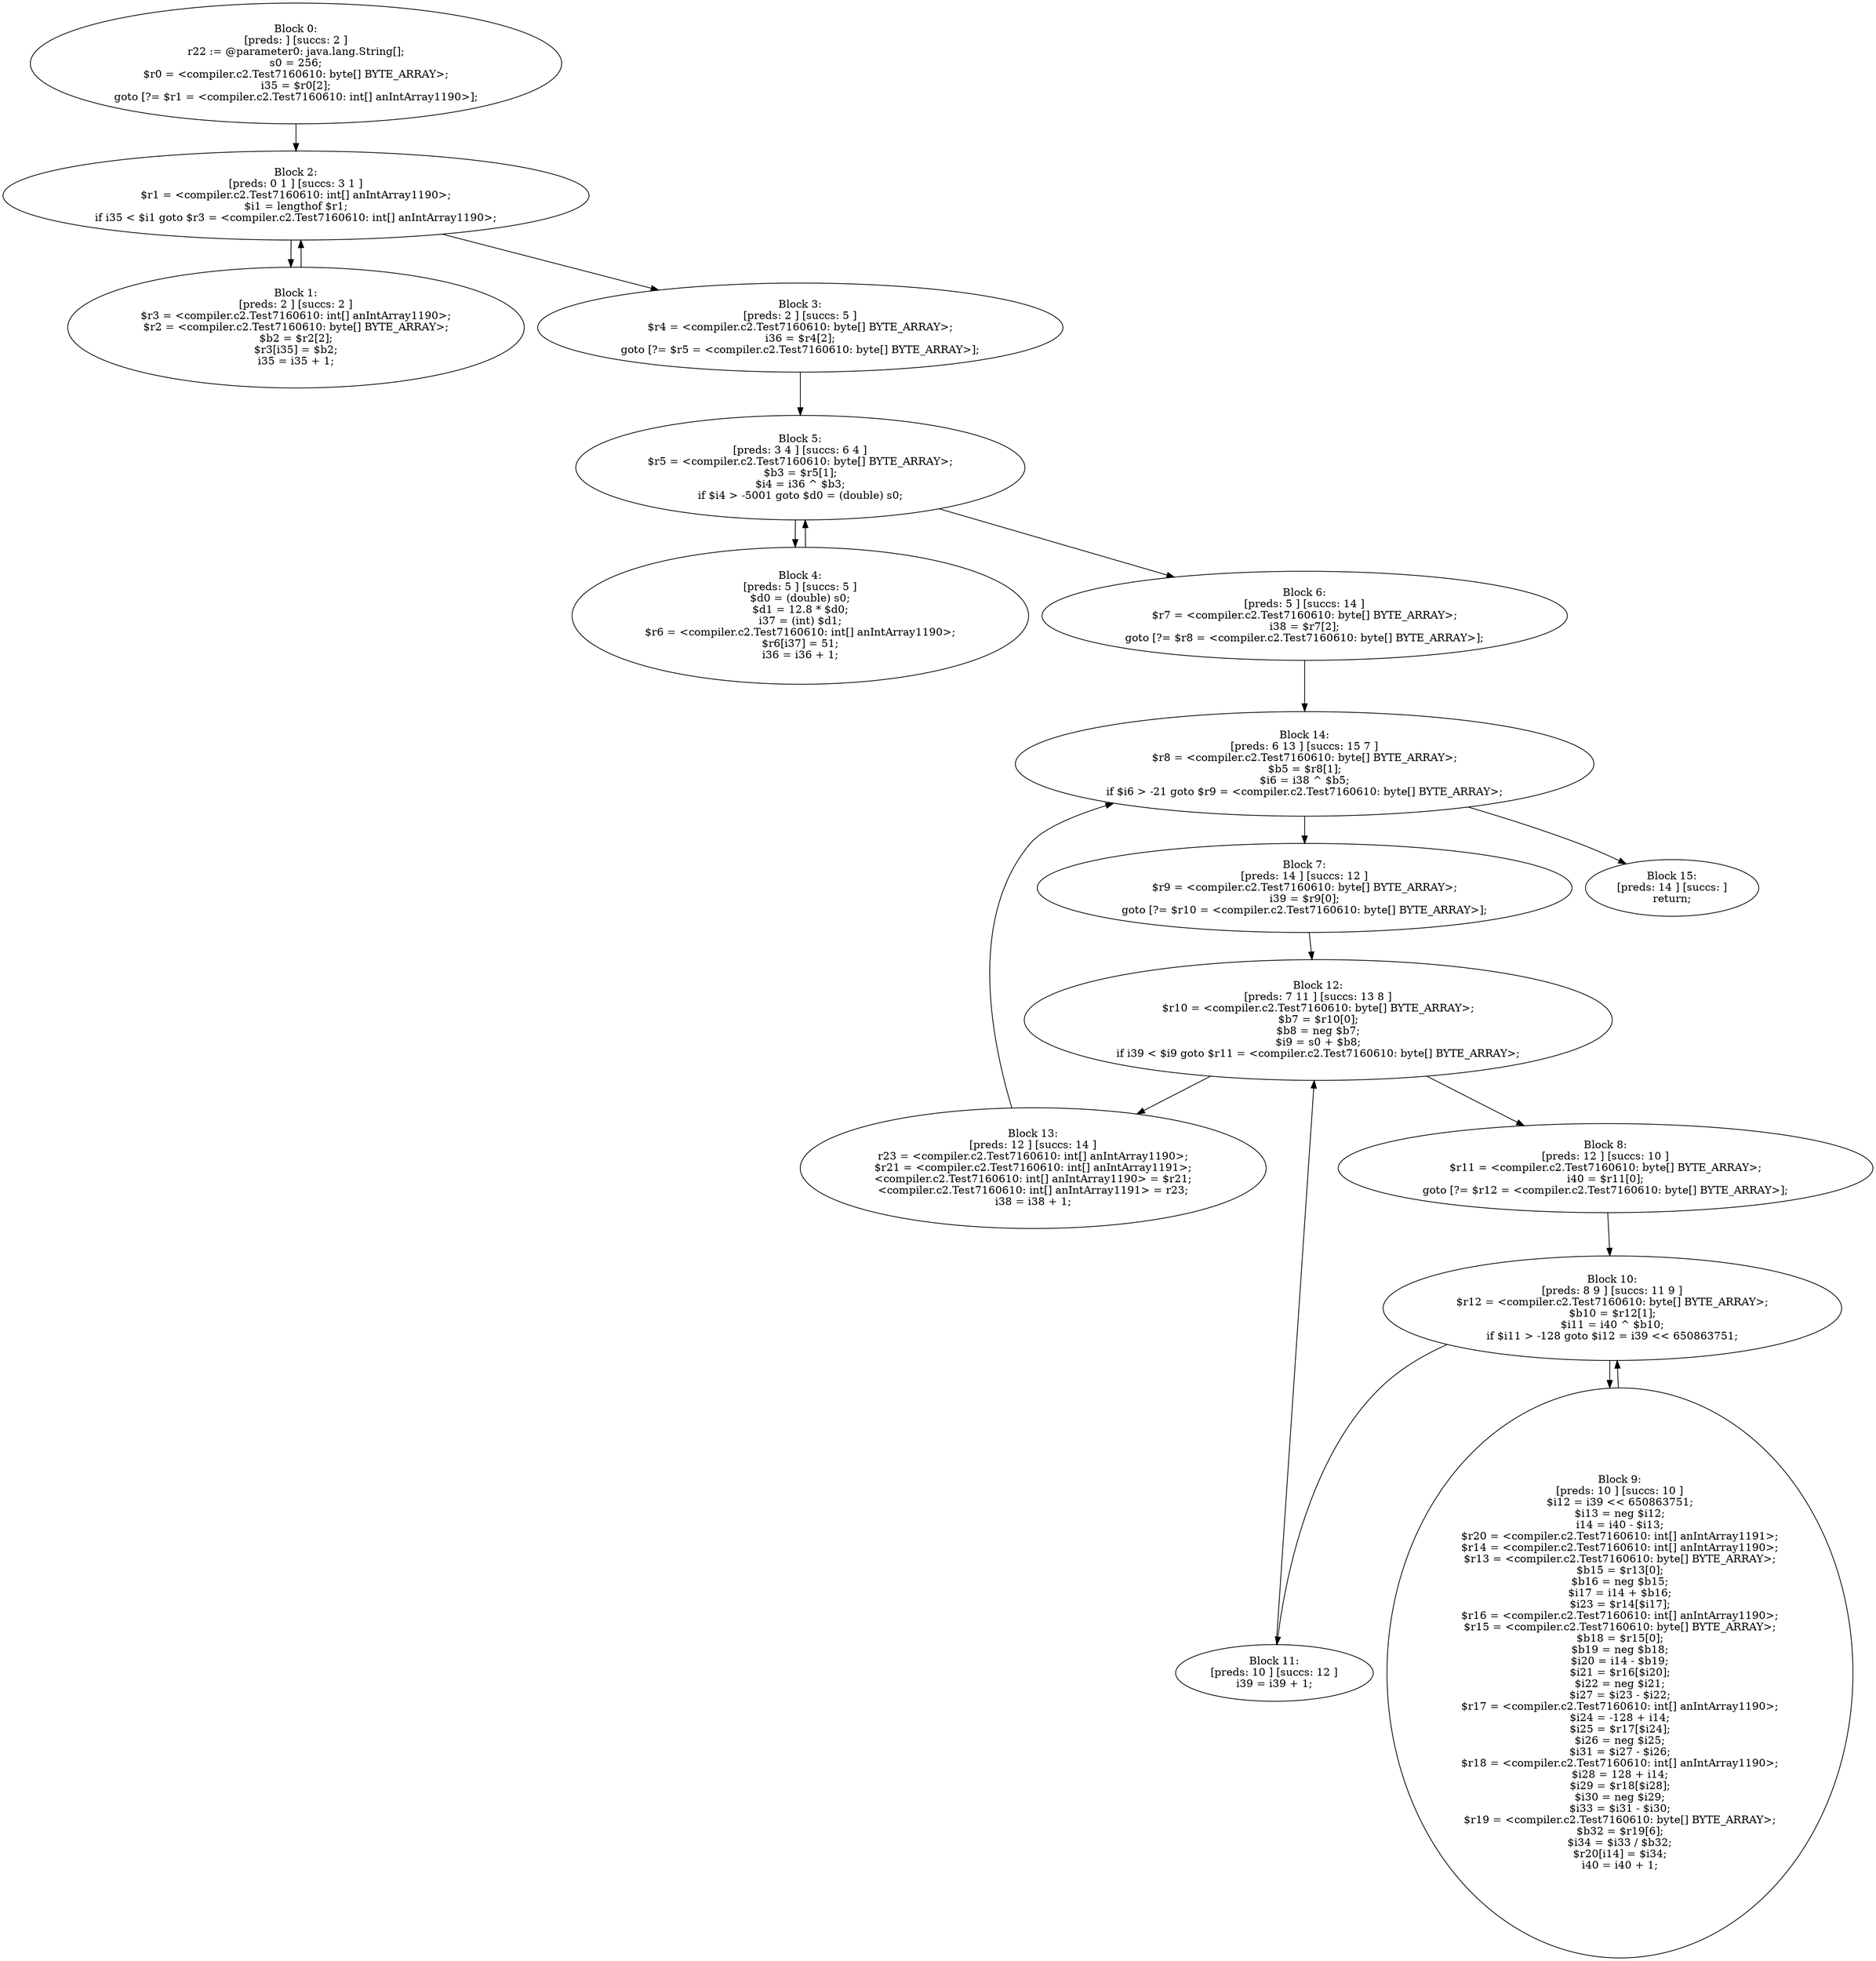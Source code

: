 digraph "unitGraph" {
    "Block 0:
[preds: ] [succs: 2 ]
r22 := @parameter0: java.lang.String[];
s0 = 256;
$r0 = <compiler.c2.Test7160610: byte[] BYTE_ARRAY>;
i35 = $r0[2];
goto [?= $r1 = <compiler.c2.Test7160610: int[] anIntArray1190>];
"
    "Block 1:
[preds: 2 ] [succs: 2 ]
$r3 = <compiler.c2.Test7160610: int[] anIntArray1190>;
$r2 = <compiler.c2.Test7160610: byte[] BYTE_ARRAY>;
$b2 = $r2[2];
$r3[i35] = $b2;
i35 = i35 + 1;
"
    "Block 2:
[preds: 0 1 ] [succs: 3 1 ]
$r1 = <compiler.c2.Test7160610: int[] anIntArray1190>;
$i1 = lengthof $r1;
if i35 < $i1 goto $r3 = <compiler.c2.Test7160610: int[] anIntArray1190>;
"
    "Block 3:
[preds: 2 ] [succs: 5 ]
$r4 = <compiler.c2.Test7160610: byte[] BYTE_ARRAY>;
i36 = $r4[2];
goto [?= $r5 = <compiler.c2.Test7160610: byte[] BYTE_ARRAY>];
"
    "Block 4:
[preds: 5 ] [succs: 5 ]
$d0 = (double) s0;
$d1 = 12.8 * $d0;
i37 = (int) $d1;
$r6 = <compiler.c2.Test7160610: int[] anIntArray1190>;
$r6[i37] = 51;
i36 = i36 + 1;
"
    "Block 5:
[preds: 3 4 ] [succs: 6 4 ]
$r5 = <compiler.c2.Test7160610: byte[] BYTE_ARRAY>;
$b3 = $r5[1];
$i4 = i36 ^ $b3;
if $i4 > -5001 goto $d0 = (double) s0;
"
    "Block 6:
[preds: 5 ] [succs: 14 ]
$r7 = <compiler.c2.Test7160610: byte[] BYTE_ARRAY>;
i38 = $r7[2];
goto [?= $r8 = <compiler.c2.Test7160610: byte[] BYTE_ARRAY>];
"
    "Block 7:
[preds: 14 ] [succs: 12 ]
$r9 = <compiler.c2.Test7160610: byte[] BYTE_ARRAY>;
i39 = $r9[0];
goto [?= $r10 = <compiler.c2.Test7160610: byte[] BYTE_ARRAY>];
"
    "Block 8:
[preds: 12 ] [succs: 10 ]
$r11 = <compiler.c2.Test7160610: byte[] BYTE_ARRAY>;
i40 = $r11[0];
goto [?= $r12 = <compiler.c2.Test7160610: byte[] BYTE_ARRAY>];
"
    "Block 9:
[preds: 10 ] [succs: 10 ]
$i12 = i39 << 650863751;
$i13 = neg $i12;
i14 = i40 - $i13;
$r20 = <compiler.c2.Test7160610: int[] anIntArray1191>;
$r14 = <compiler.c2.Test7160610: int[] anIntArray1190>;
$r13 = <compiler.c2.Test7160610: byte[] BYTE_ARRAY>;
$b15 = $r13[0];
$b16 = neg $b15;
$i17 = i14 + $b16;
$i23 = $r14[$i17];
$r16 = <compiler.c2.Test7160610: int[] anIntArray1190>;
$r15 = <compiler.c2.Test7160610: byte[] BYTE_ARRAY>;
$b18 = $r15[0];
$b19 = neg $b18;
$i20 = i14 - $b19;
$i21 = $r16[$i20];
$i22 = neg $i21;
$i27 = $i23 - $i22;
$r17 = <compiler.c2.Test7160610: int[] anIntArray1190>;
$i24 = -128 + i14;
$i25 = $r17[$i24];
$i26 = neg $i25;
$i31 = $i27 - $i26;
$r18 = <compiler.c2.Test7160610: int[] anIntArray1190>;
$i28 = 128 + i14;
$i29 = $r18[$i28];
$i30 = neg $i29;
$i33 = $i31 - $i30;
$r19 = <compiler.c2.Test7160610: byte[] BYTE_ARRAY>;
$b32 = $r19[6];
$i34 = $i33 / $b32;
$r20[i14] = $i34;
i40 = i40 + 1;
"
    "Block 10:
[preds: 8 9 ] [succs: 11 9 ]
$r12 = <compiler.c2.Test7160610: byte[] BYTE_ARRAY>;
$b10 = $r12[1];
$i11 = i40 ^ $b10;
if $i11 > -128 goto $i12 = i39 << 650863751;
"
    "Block 11:
[preds: 10 ] [succs: 12 ]
i39 = i39 + 1;
"
    "Block 12:
[preds: 7 11 ] [succs: 13 8 ]
$r10 = <compiler.c2.Test7160610: byte[] BYTE_ARRAY>;
$b7 = $r10[0];
$b8 = neg $b7;
$i9 = s0 + $b8;
if i39 < $i9 goto $r11 = <compiler.c2.Test7160610: byte[] BYTE_ARRAY>;
"
    "Block 13:
[preds: 12 ] [succs: 14 ]
r23 = <compiler.c2.Test7160610: int[] anIntArray1190>;
$r21 = <compiler.c2.Test7160610: int[] anIntArray1191>;
<compiler.c2.Test7160610: int[] anIntArray1190> = $r21;
<compiler.c2.Test7160610: int[] anIntArray1191> = r23;
i38 = i38 + 1;
"
    "Block 14:
[preds: 6 13 ] [succs: 15 7 ]
$r8 = <compiler.c2.Test7160610: byte[] BYTE_ARRAY>;
$b5 = $r8[1];
$i6 = i38 ^ $b5;
if $i6 > -21 goto $r9 = <compiler.c2.Test7160610: byte[] BYTE_ARRAY>;
"
    "Block 15:
[preds: 14 ] [succs: ]
return;
"
    "Block 0:
[preds: ] [succs: 2 ]
r22 := @parameter0: java.lang.String[];
s0 = 256;
$r0 = <compiler.c2.Test7160610: byte[] BYTE_ARRAY>;
i35 = $r0[2];
goto [?= $r1 = <compiler.c2.Test7160610: int[] anIntArray1190>];
"->"Block 2:
[preds: 0 1 ] [succs: 3 1 ]
$r1 = <compiler.c2.Test7160610: int[] anIntArray1190>;
$i1 = lengthof $r1;
if i35 < $i1 goto $r3 = <compiler.c2.Test7160610: int[] anIntArray1190>;
";
    "Block 1:
[preds: 2 ] [succs: 2 ]
$r3 = <compiler.c2.Test7160610: int[] anIntArray1190>;
$r2 = <compiler.c2.Test7160610: byte[] BYTE_ARRAY>;
$b2 = $r2[2];
$r3[i35] = $b2;
i35 = i35 + 1;
"->"Block 2:
[preds: 0 1 ] [succs: 3 1 ]
$r1 = <compiler.c2.Test7160610: int[] anIntArray1190>;
$i1 = lengthof $r1;
if i35 < $i1 goto $r3 = <compiler.c2.Test7160610: int[] anIntArray1190>;
";
    "Block 2:
[preds: 0 1 ] [succs: 3 1 ]
$r1 = <compiler.c2.Test7160610: int[] anIntArray1190>;
$i1 = lengthof $r1;
if i35 < $i1 goto $r3 = <compiler.c2.Test7160610: int[] anIntArray1190>;
"->"Block 3:
[preds: 2 ] [succs: 5 ]
$r4 = <compiler.c2.Test7160610: byte[] BYTE_ARRAY>;
i36 = $r4[2];
goto [?= $r5 = <compiler.c2.Test7160610: byte[] BYTE_ARRAY>];
";
    "Block 2:
[preds: 0 1 ] [succs: 3 1 ]
$r1 = <compiler.c2.Test7160610: int[] anIntArray1190>;
$i1 = lengthof $r1;
if i35 < $i1 goto $r3 = <compiler.c2.Test7160610: int[] anIntArray1190>;
"->"Block 1:
[preds: 2 ] [succs: 2 ]
$r3 = <compiler.c2.Test7160610: int[] anIntArray1190>;
$r2 = <compiler.c2.Test7160610: byte[] BYTE_ARRAY>;
$b2 = $r2[2];
$r3[i35] = $b2;
i35 = i35 + 1;
";
    "Block 3:
[preds: 2 ] [succs: 5 ]
$r4 = <compiler.c2.Test7160610: byte[] BYTE_ARRAY>;
i36 = $r4[2];
goto [?= $r5 = <compiler.c2.Test7160610: byte[] BYTE_ARRAY>];
"->"Block 5:
[preds: 3 4 ] [succs: 6 4 ]
$r5 = <compiler.c2.Test7160610: byte[] BYTE_ARRAY>;
$b3 = $r5[1];
$i4 = i36 ^ $b3;
if $i4 > -5001 goto $d0 = (double) s0;
";
    "Block 4:
[preds: 5 ] [succs: 5 ]
$d0 = (double) s0;
$d1 = 12.8 * $d0;
i37 = (int) $d1;
$r6 = <compiler.c2.Test7160610: int[] anIntArray1190>;
$r6[i37] = 51;
i36 = i36 + 1;
"->"Block 5:
[preds: 3 4 ] [succs: 6 4 ]
$r5 = <compiler.c2.Test7160610: byte[] BYTE_ARRAY>;
$b3 = $r5[1];
$i4 = i36 ^ $b3;
if $i4 > -5001 goto $d0 = (double) s0;
";
    "Block 5:
[preds: 3 4 ] [succs: 6 4 ]
$r5 = <compiler.c2.Test7160610: byte[] BYTE_ARRAY>;
$b3 = $r5[1];
$i4 = i36 ^ $b3;
if $i4 > -5001 goto $d0 = (double) s0;
"->"Block 6:
[preds: 5 ] [succs: 14 ]
$r7 = <compiler.c2.Test7160610: byte[] BYTE_ARRAY>;
i38 = $r7[2];
goto [?= $r8 = <compiler.c2.Test7160610: byte[] BYTE_ARRAY>];
";
    "Block 5:
[preds: 3 4 ] [succs: 6 4 ]
$r5 = <compiler.c2.Test7160610: byte[] BYTE_ARRAY>;
$b3 = $r5[1];
$i4 = i36 ^ $b3;
if $i4 > -5001 goto $d0 = (double) s0;
"->"Block 4:
[preds: 5 ] [succs: 5 ]
$d0 = (double) s0;
$d1 = 12.8 * $d0;
i37 = (int) $d1;
$r6 = <compiler.c2.Test7160610: int[] anIntArray1190>;
$r6[i37] = 51;
i36 = i36 + 1;
";
    "Block 6:
[preds: 5 ] [succs: 14 ]
$r7 = <compiler.c2.Test7160610: byte[] BYTE_ARRAY>;
i38 = $r7[2];
goto [?= $r8 = <compiler.c2.Test7160610: byte[] BYTE_ARRAY>];
"->"Block 14:
[preds: 6 13 ] [succs: 15 7 ]
$r8 = <compiler.c2.Test7160610: byte[] BYTE_ARRAY>;
$b5 = $r8[1];
$i6 = i38 ^ $b5;
if $i6 > -21 goto $r9 = <compiler.c2.Test7160610: byte[] BYTE_ARRAY>;
";
    "Block 7:
[preds: 14 ] [succs: 12 ]
$r9 = <compiler.c2.Test7160610: byte[] BYTE_ARRAY>;
i39 = $r9[0];
goto [?= $r10 = <compiler.c2.Test7160610: byte[] BYTE_ARRAY>];
"->"Block 12:
[preds: 7 11 ] [succs: 13 8 ]
$r10 = <compiler.c2.Test7160610: byte[] BYTE_ARRAY>;
$b7 = $r10[0];
$b8 = neg $b7;
$i9 = s0 + $b8;
if i39 < $i9 goto $r11 = <compiler.c2.Test7160610: byte[] BYTE_ARRAY>;
";
    "Block 8:
[preds: 12 ] [succs: 10 ]
$r11 = <compiler.c2.Test7160610: byte[] BYTE_ARRAY>;
i40 = $r11[0];
goto [?= $r12 = <compiler.c2.Test7160610: byte[] BYTE_ARRAY>];
"->"Block 10:
[preds: 8 9 ] [succs: 11 9 ]
$r12 = <compiler.c2.Test7160610: byte[] BYTE_ARRAY>;
$b10 = $r12[1];
$i11 = i40 ^ $b10;
if $i11 > -128 goto $i12 = i39 << 650863751;
";
    "Block 9:
[preds: 10 ] [succs: 10 ]
$i12 = i39 << 650863751;
$i13 = neg $i12;
i14 = i40 - $i13;
$r20 = <compiler.c2.Test7160610: int[] anIntArray1191>;
$r14 = <compiler.c2.Test7160610: int[] anIntArray1190>;
$r13 = <compiler.c2.Test7160610: byte[] BYTE_ARRAY>;
$b15 = $r13[0];
$b16 = neg $b15;
$i17 = i14 + $b16;
$i23 = $r14[$i17];
$r16 = <compiler.c2.Test7160610: int[] anIntArray1190>;
$r15 = <compiler.c2.Test7160610: byte[] BYTE_ARRAY>;
$b18 = $r15[0];
$b19 = neg $b18;
$i20 = i14 - $b19;
$i21 = $r16[$i20];
$i22 = neg $i21;
$i27 = $i23 - $i22;
$r17 = <compiler.c2.Test7160610: int[] anIntArray1190>;
$i24 = -128 + i14;
$i25 = $r17[$i24];
$i26 = neg $i25;
$i31 = $i27 - $i26;
$r18 = <compiler.c2.Test7160610: int[] anIntArray1190>;
$i28 = 128 + i14;
$i29 = $r18[$i28];
$i30 = neg $i29;
$i33 = $i31 - $i30;
$r19 = <compiler.c2.Test7160610: byte[] BYTE_ARRAY>;
$b32 = $r19[6];
$i34 = $i33 / $b32;
$r20[i14] = $i34;
i40 = i40 + 1;
"->"Block 10:
[preds: 8 9 ] [succs: 11 9 ]
$r12 = <compiler.c2.Test7160610: byte[] BYTE_ARRAY>;
$b10 = $r12[1];
$i11 = i40 ^ $b10;
if $i11 > -128 goto $i12 = i39 << 650863751;
";
    "Block 10:
[preds: 8 9 ] [succs: 11 9 ]
$r12 = <compiler.c2.Test7160610: byte[] BYTE_ARRAY>;
$b10 = $r12[1];
$i11 = i40 ^ $b10;
if $i11 > -128 goto $i12 = i39 << 650863751;
"->"Block 11:
[preds: 10 ] [succs: 12 ]
i39 = i39 + 1;
";
    "Block 10:
[preds: 8 9 ] [succs: 11 9 ]
$r12 = <compiler.c2.Test7160610: byte[] BYTE_ARRAY>;
$b10 = $r12[1];
$i11 = i40 ^ $b10;
if $i11 > -128 goto $i12 = i39 << 650863751;
"->"Block 9:
[preds: 10 ] [succs: 10 ]
$i12 = i39 << 650863751;
$i13 = neg $i12;
i14 = i40 - $i13;
$r20 = <compiler.c2.Test7160610: int[] anIntArray1191>;
$r14 = <compiler.c2.Test7160610: int[] anIntArray1190>;
$r13 = <compiler.c2.Test7160610: byte[] BYTE_ARRAY>;
$b15 = $r13[0];
$b16 = neg $b15;
$i17 = i14 + $b16;
$i23 = $r14[$i17];
$r16 = <compiler.c2.Test7160610: int[] anIntArray1190>;
$r15 = <compiler.c2.Test7160610: byte[] BYTE_ARRAY>;
$b18 = $r15[0];
$b19 = neg $b18;
$i20 = i14 - $b19;
$i21 = $r16[$i20];
$i22 = neg $i21;
$i27 = $i23 - $i22;
$r17 = <compiler.c2.Test7160610: int[] anIntArray1190>;
$i24 = -128 + i14;
$i25 = $r17[$i24];
$i26 = neg $i25;
$i31 = $i27 - $i26;
$r18 = <compiler.c2.Test7160610: int[] anIntArray1190>;
$i28 = 128 + i14;
$i29 = $r18[$i28];
$i30 = neg $i29;
$i33 = $i31 - $i30;
$r19 = <compiler.c2.Test7160610: byte[] BYTE_ARRAY>;
$b32 = $r19[6];
$i34 = $i33 / $b32;
$r20[i14] = $i34;
i40 = i40 + 1;
";
    "Block 11:
[preds: 10 ] [succs: 12 ]
i39 = i39 + 1;
"->"Block 12:
[preds: 7 11 ] [succs: 13 8 ]
$r10 = <compiler.c2.Test7160610: byte[] BYTE_ARRAY>;
$b7 = $r10[0];
$b8 = neg $b7;
$i9 = s0 + $b8;
if i39 < $i9 goto $r11 = <compiler.c2.Test7160610: byte[] BYTE_ARRAY>;
";
    "Block 12:
[preds: 7 11 ] [succs: 13 8 ]
$r10 = <compiler.c2.Test7160610: byte[] BYTE_ARRAY>;
$b7 = $r10[0];
$b8 = neg $b7;
$i9 = s0 + $b8;
if i39 < $i9 goto $r11 = <compiler.c2.Test7160610: byte[] BYTE_ARRAY>;
"->"Block 13:
[preds: 12 ] [succs: 14 ]
r23 = <compiler.c2.Test7160610: int[] anIntArray1190>;
$r21 = <compiler.c2.Test7160610: int[] anIntArray1191>;
<compiler.c2.Test7160610: int[] anIntArray1190> = $r21;
<compiler.c2.Test7160610: int[] anIntArray1191> = r23;
i38 = i38 + 1;
";
    "Block 12:
[preds: 7 11 ] [succs: 13 8 ]
$r10 = <compiler.c2.Test7160610: byte[] BYTE_ARRAY>;
$b7 = $r10[0];
$b8 = neg $b7;
$i9 = s0 + $b8;
if i39 < $i9 goto $r11 = <compiler.c2.Test7160610: byte[] BYTE_ARRAY>;
"->"Block 8:
[preds: 12 ] [succs: 10 ]
$r11 = <compiler.c2.Test7160610: byte[] BYTE_ARRAY>;
i40 = $r11[0];
goto [?= $r12 = <compiler.c2.Test7160610: byte[] BYTE_ARRAY>];
";
    "Block 13:
[preds: 12 ] [succs: 14 ]
r23 = <compiler.c2.Test7160610: int[] anIntArray1190>;
$r21 = <compiler.c2.Test7160610: int[] anIntArray1191>;
<compiler.c2.Test7160610: int[] anIntArray1190> = $r21;
<compiler.c2.Test7160610: int[] anIntArray1191> = r23;
i38 = i38 + 1;
"->"Block 14:
[preds: 6 13 ] [succs: 15 7 ]
$r8 = <compiler.c2.Test7160610: byte[] BYTE_ARRAY>;
$b5 = $r8[1];
$i6 = i38 ^ $b5;
if $i6 > -21 goto $r9 = <compiler.c2.Test7160610: byte[] BYTE_ARRAY>;
";
    "Block 14:
[preds: 6 13 ] [succs: 15 7 ]
$r8 = <compiler.c2.Test7160610: byte[] BYTE_ARRAY>;
$b5 = $r8[1];
$i6 = i38 ^ $b5;
if $i6 > -21 goto $r9 = <compiler.c2.Test7160610: byte[] BYTE_ARRAY>;
"->"Block 15:
[preds: 14 ] [succs: ]
return;
";
    "Block 14:
[preds: 6 13 ] [succs: 15 7 ]
$r8 = <compiler.c2.Test7160610: byte[] BYTE_ARRAY>;
$b5 = $r8[1];
$i6 = i38 ^ $b5;
if $i6 > -21 goto $r9 = <compiler.c2.Test7160610: byte[] BYTE_ARRAY>;
"->"Block 7:
[preds: 14 ] [succs: 12 ]
$r9 = <compiler.c2.Test7160610: byte[] BYTE_ARRAY>;
i39 = $r9[0];
goto [?= $r10 = <compiler.c2.Test7160610: byte[] BYTE_ARRAY>];
";
}
